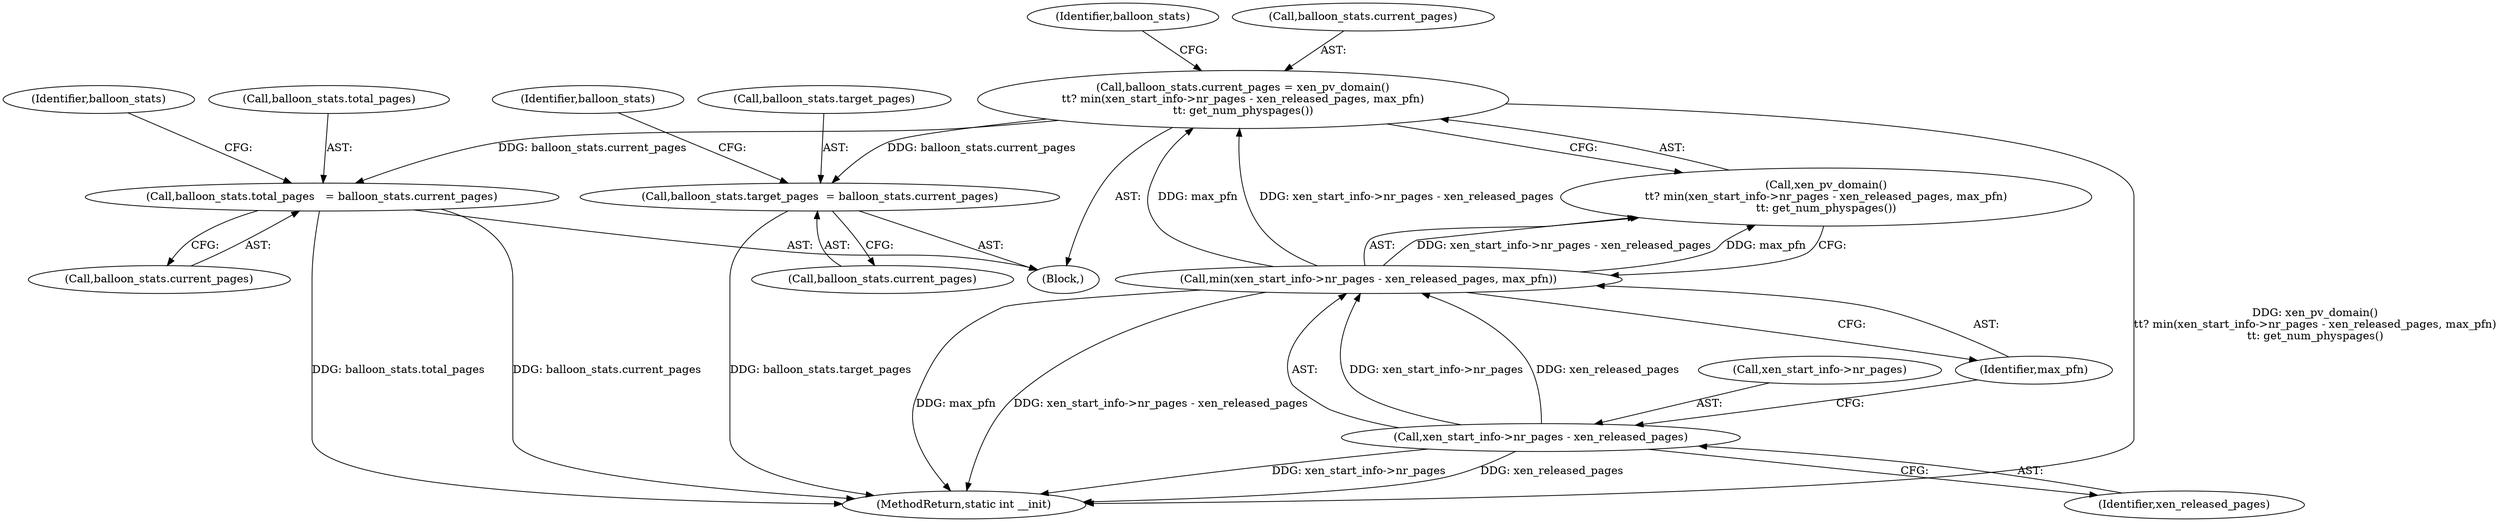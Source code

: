 digraph "0_linux_6ef36ab967c71690ebe7e5ef997a8be4da3bc844_0@API" {
"1000113" [label="(Call,balloon_stats.current_pages = xen_pv_domain()\n\t\t? min(xen_start_info->nr_pages - xen_released_pages, max_pfn)\n\t\t: get_num_physpages())"];
"1000119" [label="(Call,min(xen_start_info->nr_pages - xen_released_pages, max_pfn))"];
"1000120" [label="(Call,xen_start_info->nr_pages - xen_released_pages)"];
"1000127" [label="(Call,balloon_stats.target_pages  = balloon_stats.current_pages)"];
"1000144" [label="(Call,balloon_stats.total_pages   = balloon_stats.current_pages)"];
"1000120" [label="(Call,xen_start_info->nr_pages - xen_released_pages)"];
"1000113" [label="(Call,balloon_stats.current_pages = xen_pv_domain()\n\t\t? min(xen_start_info->nr_pages - xen_released_pages, max_pfn)\n\t\t: get_num_physpages())"];
"1000127" [label="(Call,balloon_stats.target_pages  = balloon_stats.current_pages)"];
"1000124" [label="(Identifier,xen_released_pages)"];
"1000136" [label="(Identifier,balloon_stats)"];
"1000131" [label="(Call,balloon_stats.current_pages)"];
"1000145" [label="(Call,balloon_stats.total_pages)"];
"1000121" [label="(Call,xen_start_info->nr_pages)"];
"1000119" [label="(Call,min(xen_start_info->nr_pages - xen_released_pages, max_pfn))"];
"1000104" [label="(Block,)"];
"1000210" [label="(MethodReturn,static int __init)"];
"1000153" [label="(Identifier,balloon_stats)"];
"1000117" [label="(Call,xen_pv_domain()\n\t\t? min(xen_start_info->nr_pages - xen_released_pages, max_pfn)\n\t\t: get_num_physpages())"];
"1000148" [label="(Call,balloon_stats.current_pages)"];
"1000129" [label="(Identifier,balloon_stats)"];
"1000125" [label="(Identifier,max_pfn)"];
"1000128" [label="(Call,balloon_stats.target_pages)"];
"1000114" [label="(Call,balloon_stats.current_pages)"];
"1000144" [label="(Call,balloon_stats.total_pages   = balloon_stats.current_pages)"];
"1000113" -> "1000104"  [label="AST: "];
"1000113" -> "1000117"  [label="CFG: "];
"1000114" -> "1000113"  [label="AST: "];
"1000117" -> "1000113"  [label="AST: "];
"1000129" -> "1000113"  [label="CFG: "];
"1000113" -> "1000210"  [label="DDG: xen_pv_domain()\n\t\t? min(xen_start_info->nr_pages - xen_released_pages, max_pfn)\n\t\t: get_num_physpages()"];
"1000119" -> "1000113"  [label="DDG: xen_start_info->nr_pages - xen_released_pages"];
"1000119" -> "1000113"  [label="DDG: max_pfn"];
"1000113" -> "1000127"  [label="DDG: balloon_stats.current_pages"];
"1000113" -> "1000144"  [label="DDG: balloon_stats.current_pages"];
"1000119" -> "1000117"  [label="AST: "];
"1000119" -> "1000125"  [label="CFG: "];
"1000120" -> "1000119"  [label="AST: "];
"1000125" -> "1000119"  [label="AST: "];
"1000117" -> "1000119"  [label="CFG: "];
"1000119" -> "1000210"  [label="DDG: max_pfn"];
"1000119" -> "1000210"  [label="DDG: xen_start_info->nr_pages - xen_released_pages"];
"1000119" -> "1000117"  [label="DDG: xen_start_info->nr_pages - xen_released_pages"];
"1000119" -> "1000117"  [label="DDG: max_pfn"];
"1000120" -> "1000119"  [label="DDG: xen_start_info->nr_pages"];
"1000120" -> "1000119"  [label="DDG: xen_released_pages"];
"1000120" -> "1000124"  [label="CFG: "];
"1000121" -> "1000120"  [label="AST: "];
"1000124" -> "1000120"  [label="AST: "];
"1000125" -> "1000120"  [label="CFG: "];
"1000120" -> "1000210"  [label="DDG: xen_start_info->nr_pages"];
"1000120" -> "1000210"  [label="DDG: xen_released_pages"];
"1000127" -> "1000104"  [label="AST: "];
"1000127" -> "1000131"  [label="CFG: "];
"1000128" -> "1000127"  [label="AST: "];
"1000131" -> "1000127"  [label="AST: "];
"1000136" -> "1000127"  [label="CFG: "];
"1000127" -> "1000210"  [label="DDG: balloon_stats.target_pages"];
"1000144" -> "1000104"  [label="AST: "];
"1000144" -> "1000148"  [label="CFG: "];
"1000145" -> "1000144"  [label="AST: "];
"1000148" -> "1000144"  [label="AST: "];
"1000153" -> "1000144"  [label="CFG: "];
"1000144" -> "1000210"  [label="DDG: balloon_stats.current_pages"];
"1000144" -> "1000210"  [label="DDG: balloon_stats.total_pages"];
}
